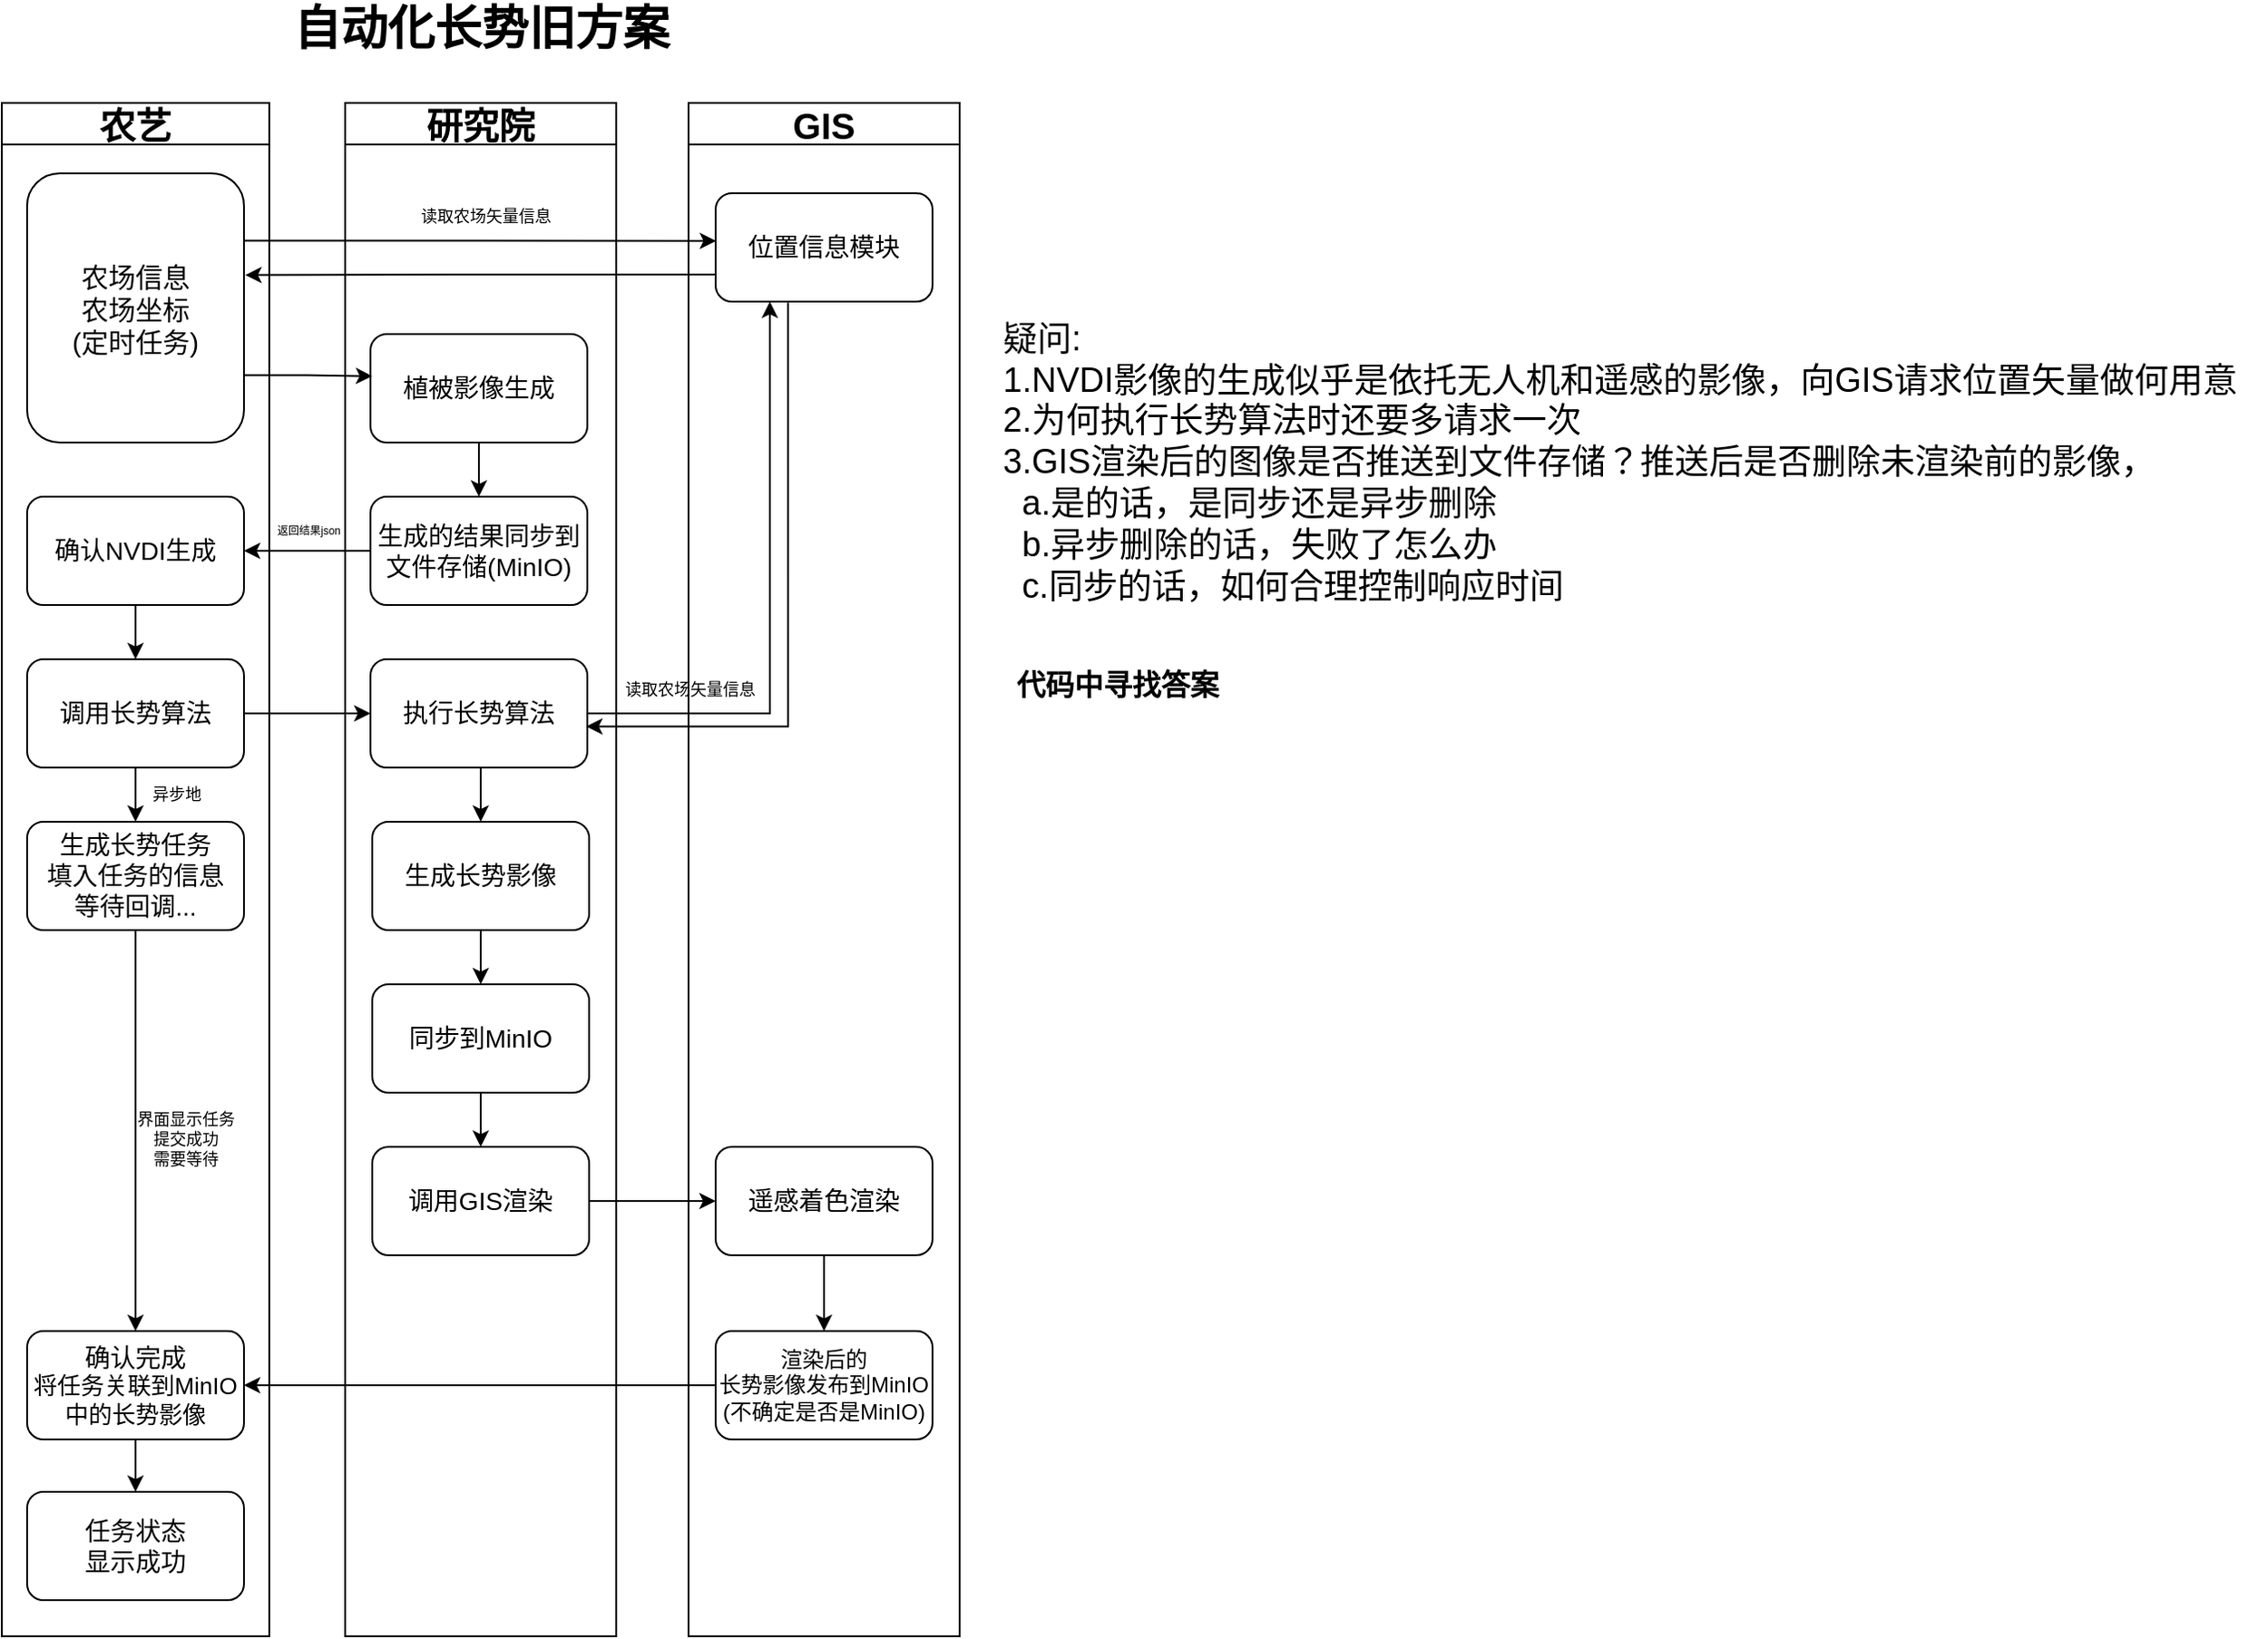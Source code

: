 <mxfile version="24.7.6">
  <diagram name="第 1 页" id="lfJFgyUHGgr_xkrEM4PF">
    <mxGraphModel dx="1647" dy="954" grid="0" gridSize="10" guides="1" tooltips="1" connect="1" arrows="1" fold="1" page="0" pageScale="1" pageWidth="827" pageHeight="1169" math="0" shadow="0">
      <root>
        <mxCell id="0" />
        <mxCell id="1" parent="0" />
        <mxCell id="Aizblv3qcIen2mevFITz-2" value="&lt;font style=&quot;font-size: 20px;&quot;&gt;农艺&lt;/font&gt;" style="swimlane;whiteSpace=wrap;html=1;" vertex="1" parent="1">
          <mxGeometry x="100" y="350" width="148" height="849" as="geometry">
            <mxRectangle x="100" y="350" width="80" height="40" as="alternateBounds" />
          </mxGeometry>
        </mxCell>
        <mxCell id="Aizblv3qcIen2mevFITz-5" value="&lt;div&gt;&lt;span style=&quot;font-size: 15px; background-color: initial;&quot;&gt;农场信息&lt;/span&gt;&lt;br&gt;&lt;/div&gt;&lt;div style=&quot;font-size: 15px;&quot;&gt;&lt;font style=&quot;font-size: 15px;&quot;&gt;农场坐标&lt;/font&gt;&lt;/div&gt;&lt;div style=&quot;font-size: 15px;&quot;&gt;&lt;font style=&quot;font-size: 15px;&quot;&gt;(定时任务)&lt;/font&gt;&lt;/div&gt;" style="rounded=1;whiteSpace=wrap;html=1;" vertex="1" parent="Aizblv3qcIen2mevFITz-2">
          <mxGeometry x="14" y="39" width="120" height="149" as="geometry" />
        </mxCell>
        <mxCell id="Aizblv3qcIen2mevFITz-15" style="edgeStyle=orthogonalEdgeStyle;rounded=0;orthogonalLoop=1;jettySize=auto;html=1;exitX=0.5;exitY=1;exitDx=0;exitDy=0;entryX=0.5;entryY=0;entryDx=0;entryDy=0;" edge="1" parent="Aizblv3qcIen2mevFITz-2" source="Aizblv3qcIen2mevFITz-11" target="Aizblv3qcIen2mevFITz-14">
          <mxGeometry relative="1" as="geometry" />
        </mxCell>
        <mxCell id="Aizblv3qcIen2mevFITz-11" value="&lt;span style=&quot;font-size: 14px;&quot;&gt;确认NVDI生成&lt;/span&gt;" style="rounded=1;whiteSpace=wrap;html=1;" vertex="1" parent="Aizblv3qcIen2mevFITz-2">
          <mxGeometry x="14" y="218" width="120" height="60" as="geometry" />
        </mxCell>
        <mxCell id="Aizblv3qcIen2mevFITz-21" style="edgeStyle=orthogonalEdgeStyle;rounded=0;orthogonalLoop=1;jettySize=auto;html=1;exitX=0.5;exitY=1;exitDx=0;exitDy=0;" edge="1" parent="Aizblv3qcIen2mevFITz-2" source="Aizblv3qcIen2mevFITz-14" target="Aizblv3qcIen2mevFITz-20">
          <mxGeometry relative="1" as="geometry" />
        </mxCell>
        <mxCell id="Aizblv3qcIen2mevFITz-14" value="&lt;span style=&quot;font-size: 14px;&quot;&gt;调用长势算法&lt;/span&gt;" style="rounded=1;whiteSpace=wrap;html=1;" vertex="1" parent="Aizblv3qcIen2mevFITz-2">
          <mxGeometry x="14" y="308" width="120" height="60" as="geometry" />
        </mxCell>
        <mxCell id="Aizblv3qcIen2mevFITz-53" style="edgeStyle=orthogonalEdgeStyle;rounded=0;orthogonalLoop=1;jettySize=auto;html=1;exitX=0.5;exitY=1;exitDx=0;exitDy=0;entryX=0.5;entryY=0;entryDx=0;entryDy=0;" edge="1" parent="Aizblv3qcIen2mevFITz-2" source="Aizblv3qcIen2mevFITz-20" target="Aizblv3qcIen2mevFITz-52">
          <mxGeometry relative="1" as="geometry" />
        </mxCell>
        <mxCell id="Aizblv3qcIen2mevFITz-20" value="&lt;span style=&quot;font-size: 14px;&quot;&gt;生成长势任务&lt;/span&gt;&lt;div&gt;&lt;span style=&quot;font-size: 14px;&quot;&gt;填入任务的信息&lt;/span&gt;&lt;/div&gt;&lt;div&gt;&lt;span style=&quot;font-size: 14px;&quot;&gt;等待回调...&lt;/span&gt;&lt;/div&gt;" style="rounded=1;whiteSpace=wrap;html=1;" vertex="1" parent="Aizblv3qcIen2mevFITz-2">
          <mxGeometry x="14" y="398" width="120" height="60" as="geometry" />
        </mxCell>
        <mxCell id="Aizblv3qcIen2mevFITz-22" value="异步地" style="text;html=1;align=center;verticalAlign=middle;whiteSpace=wrap;rounded=0;fontSize=9;" vertex="1" parent="Aizblv3qcIen2mevFITz-2">
          <mxGeometry x="67" y="373" width="60" height="20" as="geometry" />
        </mxCell>
        <mxCell id="Aizblv3qcIen2mevFITz-9" style="edgeStyle=orthogonalEdgeStyle;rounded=0;orthogonalLoop=1;jettySize=auto;html=1;exitX=0.5;exitY=1;exitDx=0;exitDy=0;entryX=0.5;entryY=0;entryDx=0;entryDy=0;" edge="1" parent="Aizblv3qcIen2mevFITz-2" source="Aizblv3qcIen2mevFITz-6" target="Aizblv3qcIen2mevFITz-8">
          <mxGeometry relative="1" as="geometry" />
        </mxCell>
        <mxCell id="Aizblv3qcIen2mevFITz-6" value="&lt;span style=&quot;font-size: 14px;&quot;&gt;植被影像生成&lt;/span&gt;" style="rounded=1;whiteSpace=wrap;html=1;" vertex="1" parent="Aizblv3qcIen2mevFITz-2">
          <mxGeometry x="204" y="128" width="120" height="60" as="geometry" />
        </mxCell>
        <mxCell id="Aizblv3qcIen2mevFITz-8" value="&lt;span style=&quot;font-size: 14px;&quot;&gt;生成的结果同步到文件存储(MinIO)&lt;/span&gt;" style="rounded=1;whiteSpace=wrap;html=1;" vertex="1" parent="Aizblv3qcIen2mevFITz-2">
          <mxGeometry x="204" y="218" width="120" height="60" as="geometry" />
        </mxCell>
        <mxCell id="Aizblv3qcIen2mevFITz-17" value="&lt;div&gt;&lt;span style=&quot;font-size: 14px; background-color: initial;&quot;&gt;执行长势算法&lt;/span&gt;&lt;br&gt;&lt;/div&gt;" style="rounded=1;whiteSpace=wrap;html=1;" vertex="1" parent="Aizblv3qcIen2mevFITz-2">
          <mxGeometry x="204" y="308" width="120" height="60" as="geometry" />
        </mxCell>
        <mxCell id="Aizblv3qcIen2mevFITz-12" style="edgeStyle=orthogonalEdgeStyle;rounded=0;orthogonalLoop=1;jettySize=auto;html=1;exitX=0;exitY=0.5;exitDx=0;exitDy=0;entryX=1;entryY=0.5;entryDx=0;entryDy=0;" edge="1" parent="Aizblv3qcIen2mevFITz-2" source="Aizblv3qcIen2mevFITz-8" target="Aizblv3qcIen2mevFITz-11">
          <mxGeometry relative="1" as="geometry" />
        </mxCell>
        <mxCell id="Aizblv3qcIen2mevFITz-13" value="返回结果json" style="text;html=1;align=center;verticalAlign=middle;whiteSpace=wrap;rounded=0;fontSize=6;" vertex="1" parent="Aizblv3qcIen2mevFITz-2">
          <mxGeometry x="140" y="227" width="60" height="20" as="geometry" />
        </mxCell>
        <mxCell id="Aizblv3qcIen2mevFITz-18" style="edgeStyle=orthogonalEdgeStyle;rounded=0;orthogonalLoop=1;jettySize=auto;html=1;exitX=1;exitY=0.5;exitDx=0;exitDy=0;entryX=0;entryY=0.5;entryDx=0;entryDy=0;" edge="1" parent="Aizblv3qcIen2mevFITz-2" source="Aizblv3qcIen2mevFITz-14" target="Aizblv3qcIen2mevFITz-17">
          <mxGeometry relative="1" as="geometry" />
        </mxCell>
        <mxCell id="Aizblv3qcIen2mevFITz-27" style="edgeStyle=orthogonalEdgeStyle;rounded=0;orthogonalLoop=1;jettySize=auto;html=1;exitX=1;exitY=0.75;exitDx=0;exitDy=0;entryX=0.008;entryY=0.388;entryDx=0;entryDy=0;entryPerimeter=0;" edge="1" parent="Aizblv3qcIen2mevFITz-2" source="Aizblv3qcIen2mevFITz-5" target="Aizblv3qcIen2mevFITz-6">
          <mxGeometry relative="1" as="geometry" />
        </mxCell>
        <mxCell id="Aizblv3qcIen2mevFITz-57" style="edgeStyle=orthogonalEdgeStyle;rounded=0;orthogonalLoop=1;jettySize=auto;html=1;exitX=0.5;exitY=1;exitDx=0;exitDy=0;entryX=0.5;entryY=0;entryDx=0;entryDy=0;" edge="1" parent="Aizblv3qcIen2mevFITz-2" source="Aizblv3qcIen2mevFITz-52" target="Aizblv3qcIen2mevFITz-56">
          <mxGeometry relative="1" as="geometry" />
        </mxCell>
        <mxCell id="Aizblv3qcIen2mevFITz-52" value="&lt;span style=&quot;font-size: 14px;&quot;&gt;确认完成&lt;/span&gt;&lt;div&gt;&lt;span style=&quot;font-size: 13px;&quot;&gt;将任务关联到MinIO中的长势影像&lt;/span&gt;&lt;/div&gt;" style="rounded=1;whiteSpace=wrap;html=1;" vertex="1" parent="Aizblv3qcIen2mevFITz-2">
          <mxGeometry x="14" y="680" width="120" height="60" as="geometry" />
        </mxCell>
        <mxCell id="Aizblv3qcIen2mevFITz-55" value="界面显示任务提交成功&lt;div&gt;需要等待&lt;/div&gt;" style="text;html=1;align=center;verticalAlign=middle;whiteSpace=wrap;rounded=0;fontSize=9;" vertex="1" parent="Aizblv3qcIen2mevFITz-2">
          <mxGeometry x="72" y="564" width="60" height="20" as="geometry" />
        </mxCell>
        <mxCell id="Aizblv3qcIen2mevFITz-56" value="&lt;span style=&quot;font-size: 14px;&quot;&gt;任务状态&lt;/span&gt;&lt;div&gt;&lt;span style=&quot;font-size: 14px;&quot;&gt;显示成功&lt;/span&gt;&lt;/div&gt;" style="rounded=1;whiteSpace=wrap;html=1;" vertex="1" parent="Aizblv3qcIen2mevFITz-2">
          <mxGeometry x="14" y="769" width="120" height="60" as="geometry" />
        </mxCell>
        <mxCell id="Aizblv3qcIen2mevFITz-3" value="&lt;font style=&quot;font-size: 20px;&quot;&gt;研究院&lt;/font&gt;" style="swimlane;whiteSpace=wrap;html=1;" vertex="1" parent="1">
          <mxGeometry x="290" y="350" width="150" height="849" as="geometry" />
        </mxCell>
        <mxCell id="Aizblv3qcIen2mevFITz-34" value="读取农场矢量信息" style="text;html=1;align=center;verticalAlign=middle;whiteSpace=wrap;rounded=0;fontSize=9;" vertex="1" parent="Aizblv3qcIen2mevFITz-3">
          <mxGeometry x="37" y="53" width="82" height="20" as="geometry" />
        </mxCell>
        <mxCell id="Aizblv3qcIen2mevFITz-41" style="edgeStyle=orthogonalEdgeStyle;rounded=0;orthogonalLoop=1;jettySize=auto;html=1;exitX=0.5;exitY=1;exitDx=0;exitDy=0;entryX=0.5;entryY=0;entryDx=0;entryDy=0;" edge="1" parent="Aizblv3qcIen2mevFITz-3" source="Aizblv3qcIen2mevFITz-38" target="Aizblv3qcIen2mevFITz-40">
          <mxGeometry relative="1" as="geometry" />
        </mxCell>
        <mxCell id="Aizblv3qcIen2mevFITz-38" value="&lt;span style=&quot;font-size: 14px;&quot;&gt;生成长势影像&lt;/span&gt;" style="rounded=1;whiteSpace=wrap;html=1;" vertex="1" parent="Aizblv3qcIen2mevFITz-3">
          <mxGeometry x="15" y="398" width="120" height="60" as="geometry" />
        </mxCell>
        <mxCell id="Aizblv3qcIen2mevFITz-43" style="edgeStyle=orthogonalEdgeStyle;rounded=0;orthogonalLoop=1;jettySize=auto;html=1;exitX=0.5;exitY=1;exitDx=0;exitDy=0;entryX=0.5;entryY=0;entryDx=0;entryDy=0;" edge="1" parent="Aizblv3qcIen2mevFITz-3" source="Aizblv3qcIen2mevFITz-40" target="Aizblv3qcIen2mevFITz-42">
          <mxGeometry relative="1" as="geometry" />
        </mxCell>
        <mxCell id="Aizblv3qcIen2mevFITz-40" value="&lt;span style=&quot;font-size: 14px;&quot;&gt;同步到MinIO&lt;/span&gt;" style="rounded=1;whiteSpace=wrap;html=1;" vertex="1" parent="Aizblv3qcIen2mevFITz-3">
          <mxGeometry x="15" y="488" width="120" height="60" as="geometry" />
        </mxCell>
        <mxCell id="Aizblv3qcIen2mevFITz-42" value="&lt;span style=&quot;font-size: 14px;&quot;&gt;调用GIS渲染&lt;/span&gt;" style="rounded=1;whiteSpace=wrap;html=1;" vertex="1" parent="Aizblv3qcIen2mevFITz-3">
          <mxGeometry x="15" y="578" width="120" height="60" as="geometry" />
        </mxCell>
        <mxCell id="Aizblv3qcIen2mevFITz-4" value="&lt;font style=&quot;font-size: 20px;&quot;&gt;GIS&lt;/font&gt;" style="swimlane;whiteSpace=wrap;html=1;" vertex="1" parent="1">
          <mxGeometry x="480" y="350" width="150" height="849" as="geometry" />
        </mxCell>
        <mxCell id="Aizblv3qcIen2mevFITz-33" style="edgeStyle=orthogonalEdgeStyle;rounded=0;orthogonalLoop=1;jettySize=auto;html=1;exitX=0;exitY=0.75;exitDx=0;exitDy=0;" edge="1" parent="Aizblv3qcIen2mevFITz-4" source="Aizblv3qcIen2mevFITz-30">
          <mxGeometry relative="1" as="geometry">
            <mxPoint x="-245.286" y="95.286" as="targetPoint" />
          </mxGeometry>
        </mxCell>
        <mxCell id="Aizblv3qcIen2mevFITz-30" value="&lt;span style=&quot;font-size: 14px;&quot;&gt;位置信息模块&lt;/span&gt;" style="rounded=1;whiteSpace=wrap;html=1;" vertex="1" parent="Aizblv3qcIen2mevFITz-4">
          <mxGeometry x="15" y="50" width="120" height="60" as="geometry" />
        </mxCell>
        <mxCell id="Aizblv3qcIen2mevFITz-36" value="读取农场矢量信息" style="text;html=1;align=center;verticalAlign=middle;whiteSpace=wrap;rounded=0;fontSize=9;" vertex="1" parent="Aizblv3qcIen2mevFITz-4">
          <mxGeometry x="-40" y="315" width="82" height="20" as="geometry" />
        </mxCell>
        <mxCell id="Aizblv3qcIen2mevFITz-51" style="edgeStyle=orthogonalEdgeStyle;rounded=0;orthogonalLoop=1;jettySize=auto;html=1;exitX=0.5;exitY=1;exitDx=0;exitDy=0;entryX=0.5;entryY=0;entryDx=0;entryDy=0;" edge="1" parent="Aizblv3qcIen2mevFITz-4" source="Aizblv3qcIen2mevFITz-44" target="Aizblv3qcIen2mevFITz-50">
          <mxGeometry relative="1" as="geometry" />
        </mxCell>
        <mxCell id="Aizblv3qcIen2mevFITz-44" value="&lt;span style=&quot;font-size: 14px;&quot;&gt;遥感着色渲染&lt;/span&gt;" style="rounded=1;whiteSpace=wrap;html=1;" vertex="1" parent="Aizblv3qcIen2mevFITz-4">
          <mxGeometry x="15" y="578" width="120" height="60" as="geometry" />
        </mxCell>
        <mxCell id="Aizblv3qcIen2mevFITz-50" value="&lt;font style=&quot;font-size: 12px;&quot;&gt;渲染后的&lt;/font&gt;&lt;div style=&quot;&quot;&gt;&lt;font style=&quot;font-size: 12px;&quot;&gt;长势影像发布到MinIO&lt;/font&gt;&lt;/div&gt;&lt;div style=&quot;&quot;&gt;&lt;font style=&quot;font-size: 12px;&quot;&gt;(不确定是否是MinIO)&lt;/font&gt;&lt;/div&gt;" style="rounded=1;whiteSpace=wrap;html=1;" vertex="1" parent="Aizblv3qcIen2mevFITz-4">
          <mxGeometry x="15" y="680" width="120" height="60" as="geometry" />
        </mxCell>
        <mxCell id="Aizblv3qcIen2mevFITz-16" value="自动化长势旧方案" style="text;html=1;align=center;verticalAlign=middle;whiteSpace=wrap;rounded=0;fontStyle=1;fontSize=26;" vertex="1" parent="1">
          <mxGeometry x="248.75" y="294" width="232.5" height="30" as="geometry" />
        </mxCell>
        <mxCell id="Aizblv3qcIen2mevFITz-31" style="edgeStyle=orthogonalEdgeStyle;rounded=0;orthogonalLoop=1;jettySize=auto;html=1;exitX=1;exitY=0.25;exitDx=0;exitDy=0;entryX=0.002;entryY=0.44;entryDx=0;entryDy=0;entryPerimeter=0;" edge="1" parent="1" source="Aizblv3qcIen2mevFITz-5" target="Aizblv3qcIen2mevFITz-30">
          <mxGeometry relative="1" as="geometry" />
        </mxCell>
        <mxCell id="Aizblv3qcIen2mevFITz-35" style="edgeStyle=orthogonalEdgeStyle;rounded=0;orthogonalLoop=1;jettySize=auto;html=1;exitX=1;exitY=0.5;exitDx=0;exitDy=0;entryX=0.25;entryY=1;entryDx=0;entryDy=0;" edge="1" parent="1" source="Aizblv3qcIen2mevFITz-17" target="Aizblv3qcIen2mevFITz-30">
          <mxGeometry relative="1" as="geometry" />
        </mxCell>
        <mxCell id="Aizblv3qcIen2mevFITz-37" style="edgeStyle=orthogonalEdgeStyle;rounded=0;orthogonalLoop=1;jettySize=auto;html=1;exitX=0.334;exitY=1.011;exitDx=0;exitDy=0;entryX=0.995;entryY=0.62;entryDx=0;entryDy=0;exitPerimeter=0;entryPerimeter=0;" edge="1" parent="1" source="Aizblv3qcIen2mevFITz-30" target="Aizblv3qcIen2mevFITz-17">
          <mxGeometry relative="1" as="geometry" />
        </mxCell>
        <mxCell id="Aizblv3qcIen2mevFITz-39" style="edgeStyle=orthogonalEdgeStyle;rounded=0;orthogonalLoop=1;jettySize=auto;html=1;exitX=0.5;exitY=1;exitDx=0;exitDy=0;entryX=0.5;entryY=0;entryDx=0;entryDy=0;" edge="1" parent="1" source="Aizblv3qcIen2mevFITz-17" target="Aizblv3qcIen2mevFITz-38">
          <mxGeometry relative="1" as="geometry" />
        </mxCell>
        <mxCell id="Aizblv3qcIen2mevFITz-49" style="edgeStyle=orthogonalEdgeStyle;rounded=0;orthogonalLoop=1;jettySize=auto;html=1;exitX=1;exitY=0.5;exitDx=0;exitDy=0;entryX=0;entryY=0.5;entryDx=0;entryDy=0;" edge="1" parent="1" source="Aizblv3qcIen2mevFITz-42" target="Aizblv3qcIen2mevFITz-44">
          <mxGeometry relative="1" as="geometry" />
        </mxCell>
        <mxCell id="Aizblv3qcIen2mevFITz-54" style="edgeStyle=orthogonalEdgeStyle;rounded=0;orthogonalLoop=1;jettySize=auto;html=1;exitX=0;exitY=0.5;exitDx=0;exitDy=0;entryX=1;entryY=0.5;entryDx=0;entryDy=0;" edge="1" parent="1" source="Aizblv3qcIen2mevFITz-50" target="Aizblv3qcIen2mevFITz-52">
          <mxGeometry relative="1" as="geometry" />
        </mxCell>
        <mxCell id="Aizblv3qcIen2mevFITz-58" value="&lt;font style=&quot;font-size: 19px;&quot;&gt;疑问:&lt;/font&gt;&lt;div style=&quot;font-size: 19px;&quot;&gt;&lt;font style=&quot;font-size: 19px;&quot;&gt;1.NVDI影像的生成似乎是依托无人机和遥感的影像，向GIS请求位置矢量做何用意&lt;/font&gt;&lt;/div&gt;&lt;div style=&quot;font-size: 19px;&quot;&gt;&lt;font style=&quot;font-size: 19px;&quot;&gt;2.为何执行长势算法时还要多请求一次&lt;/font&gt;&lt;/div&gt;&lt;div style=&quot;font-size: 19px;&quot;&gt;&lt;font style=&quot;font-size: 19px;&quot;&gt;3.GIS渲染后的图像是否推送到文件存储？推送后是否删除未渲染前的影像，&lt;/font&gt;&lt;/div&gt;&lt;div style=&quot;font-size: 19px;&quot;&gt;&lt;font style=&quot;font-size: 19px;&quot;&gt;&amp;nbsp; a.是的话，是同步还是异步删除&lt;/font&gt;&lt;/div&gt;&lt;div style=&quot;font-size: 19px;&quot;&gt;&lt;font style=&quot;font-size: 19px;&quot;&gt;&amp;nbsp; b.异步删除的话，失败了怎么办&lt;/font&gt;&lt;/div&gt;&lt;div style=&quot;font-size: 19px;&quot;&gt;&lt;font style=&quot;font-size: 19px;&quot;&gt;&amp;nbsp; c.同步的话，如何合理控制响应时间&lt;/font&gt;&lt;/div&gt;" style="text;html=1;align=left;verticalAlign=middle;resizable=0;points=[];autosize=1;strokeColor=none;fillColor=none;" vertex="1" parent="1">
          <mxGeometry x="652" y="463" width="701" height="171" as="geometry" />
        </mxCell>
        <mxCell id="Aizblv3qcIen2mevFITz-59" value="&lt;b&gt;&lt;font style=&quot;font-size: 16px;&quot;&gt;代码中寻找答案&lt;/font&gt;&lt;/b&gt;" style="text;html=1;align=center;verticalAlign=middle;resizable=0;points=[];autosize=1;strokeColor=none;fillColor=none;" vertex="1" parent="1">
          <mxGeometry x="652" y="656" width="130" height="31" as="geometry" />
        </mxCell>
      </root>
    </mxGraphModel>
  </diagram>
</mxfile>

